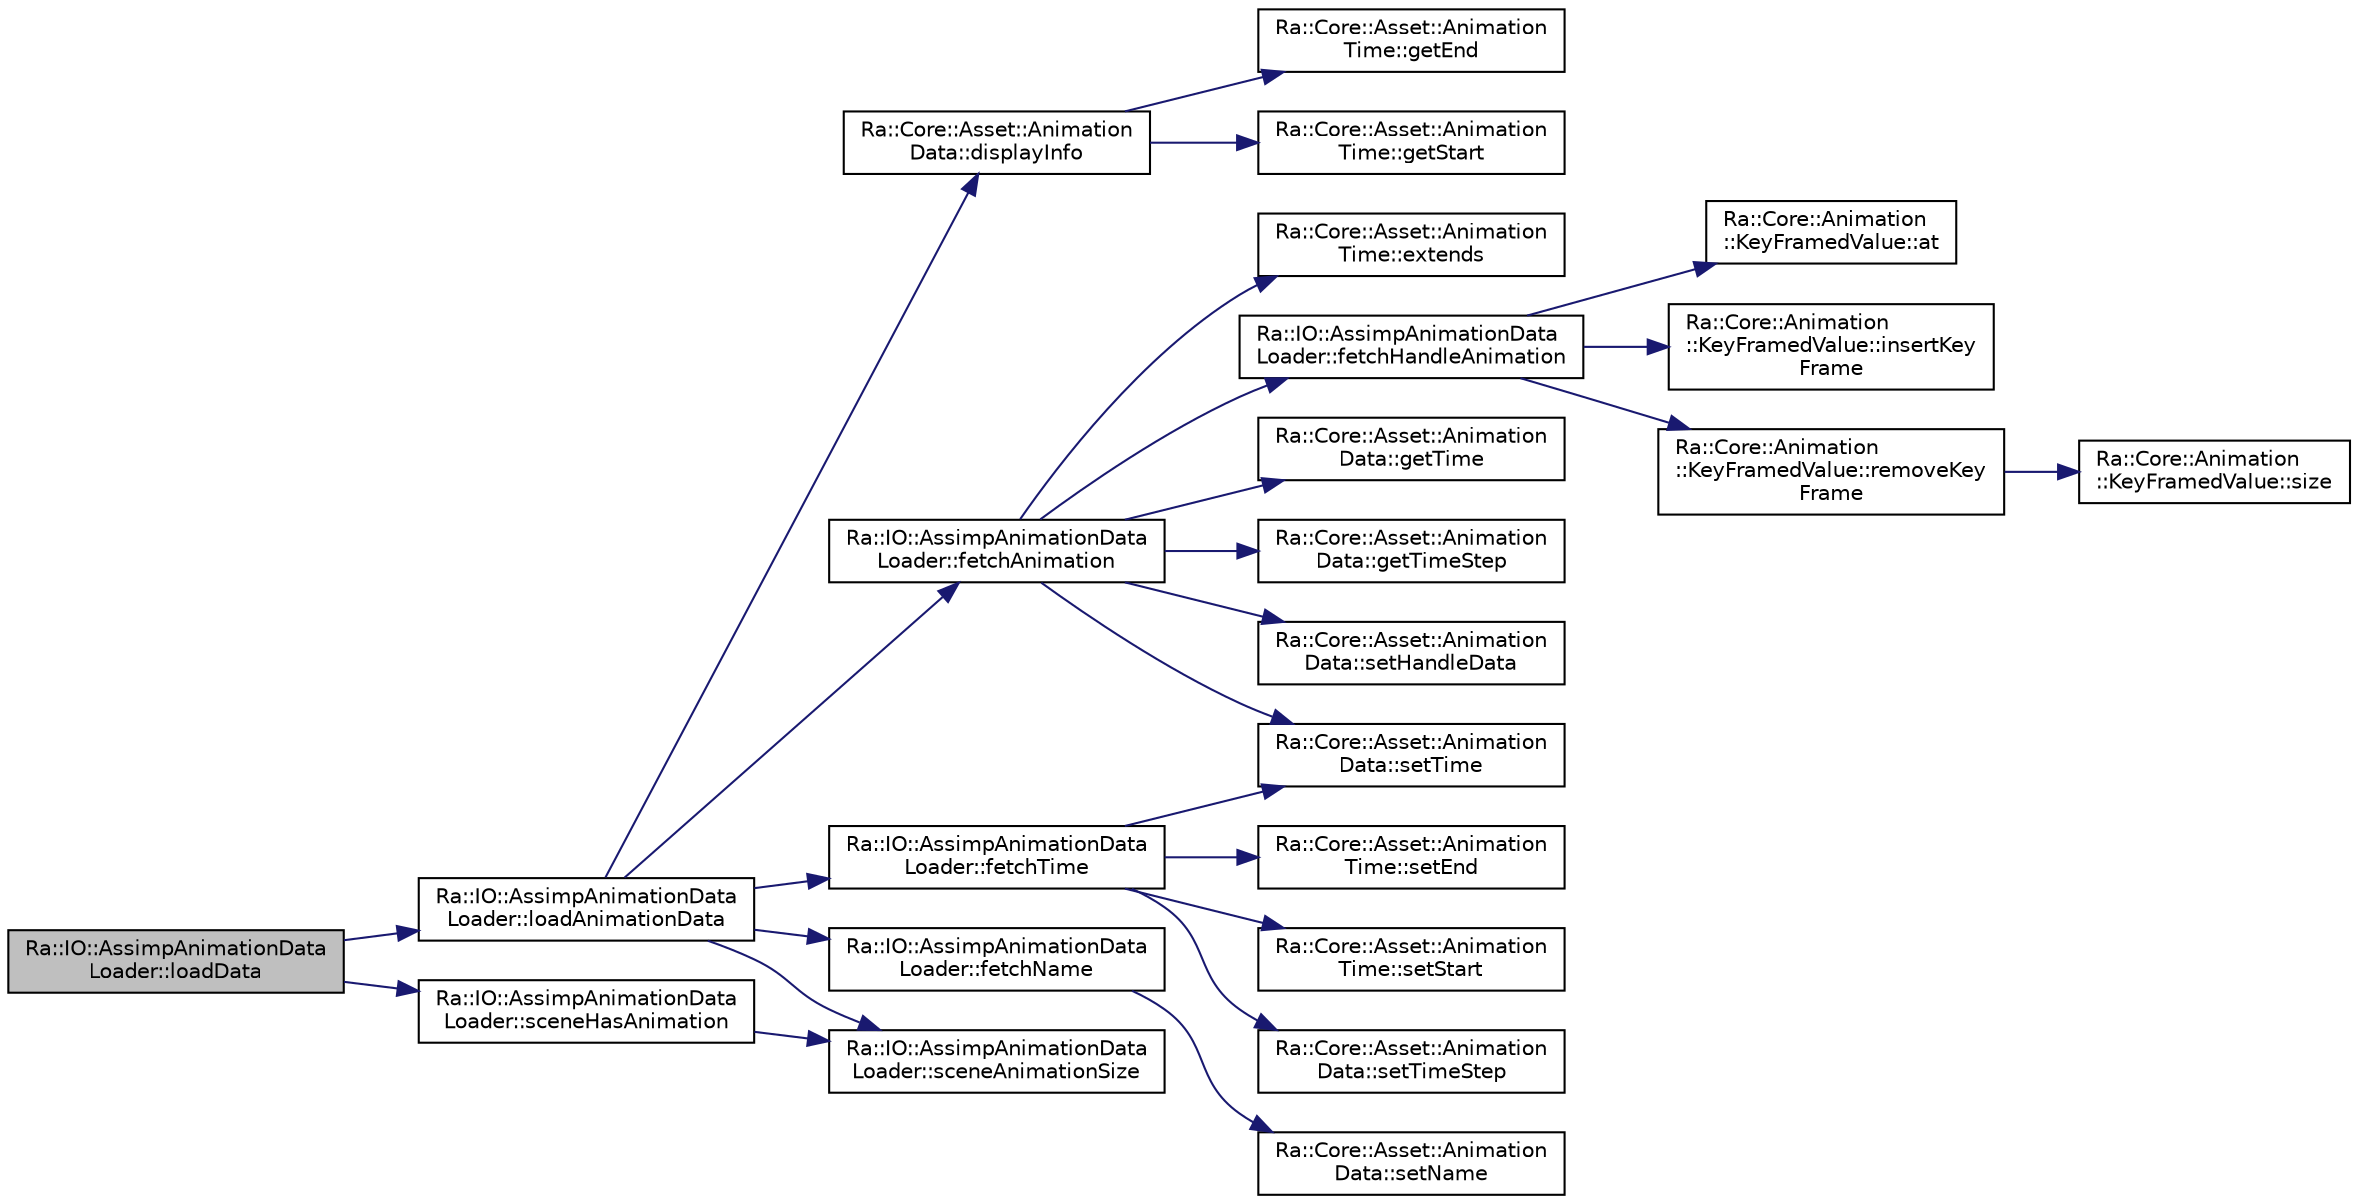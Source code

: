 digraph "Ra::IO::AssimpAnimationDataLoader::loadData"
{
 // INTERACTIVE_SVG=YES
 // LATEX_PDF_SIZE
  edge [fontname="Helvetica",fontsize="10",labelfontname="Helvetica",labelfontsize="10"];
  node [fontname="Helvetica",fontsize="10",shape=record];
  rankdir="LR";
  Node1 [label="Ra::IO::AssimpAnimationData\lLoader::loadData",height=0.2,width=0.4,color="black", fillcolor="grey75", style="filled", fontcolor="black",tooltip="LOADING."];
  Node1 -> Node2 [color="midnightblue",fontsize="10",style="solid",fontname="Helvetica"];
  Node2 [label="Ra::IO::AssimpAnimationData\lLoader::loadAnimationData",height=0.2,width=0.4,color="black", fillcolor="white", style="filled",URL="$classRa_1_1IO_1_1AssimpAnimationDataLoader.html#a7391d66c24df46582b6cf1e1eca375a7",tooltip="KEY FRAME."];
  Node2 -> Node3 [color="midnightblue",fontsize="10",style="solid",fontname="Helvetica"];
  Node3 [label="Ra::Core::Asset::Animation\lData::displayInfo",height=0.2,width=0.4,color="black", fillcolor="white", style="filled",URL="$classRa_1_1Core_1_1Asset_1_1AnimationData.html#a2fd298ecce8aa6a3bc951b4ef2b14c36",tooltip=" "];
  Node3 -> Node4 [color="midnightblue",fontsize="10",style="solid",fontname="Helvetica"];
  Node4 [label="Ra::Core::Asset::Animation\lTime::getEnd",height=0.2,width=0.4,color="black", fillcolor="white", style="filled",URL="$classRa_1_1Core_1_1Asset_1_1AnimationTime.html#a898a89c655528ebc3892a4739d3a3689",tooltip=" "];
  Node3 -> Node5 [color="midnightblue",fontsize="10",style="solid",fontname="Helvetica"];
  Node5 [label="Ra::Core::Asset::Animation\lTime::getStart",height=0.2,width=0.4,color="black", fillcolor="white", style="filled",URL="$classRa_1_1Core_1_1Asset_1_1AnimationTime.html#a05706a4836ec061b36cb49d7ab04f9cc",tooltip=" "];
  Node2 -> Node6 [color="midnightblue",fontsize="10",style="solid",fontname="Helvetica"];
  Node6 [label="Ra::IO::AssimpAnimationData\lLoader::fetchAnimation",height=0.2,width=0.4,color="black", fillcolor="white", style="filled",URL="$classRa_1_1IO_1_1AssimpAnimationDataLoader.html#ac1fbf58707a86fb1de042632a3d8f9b0",tooltip=" "];
  Node6 -> Node7 [color="midnightblue",fontsize="10",style="solid",fontname="Helvetica"];
  Node7 [label="Ra::Core::Asset::Animation\lTime::extends",height=0.2,width=0.4,color="black", fillcolor="white", style="filled",URL="$classRa_1_1Core_1_1Asset_1_1AnimationTime.html#a415893c202f05c72db0ca782b0da7b9d",tooltip=" "];
  Node6 -> Node8 [color="midnightblue",fontsize="10",style="solid",fontname="Helvetica"];
  Node8 [label="Ra::IO::AssimpAnimationData\lLoader::fetchHandleAnimation",height=0.2,width=0.4,color="black", fillcolor="white", style="filled",URL="$classRa_1_1IO_1_1AssimpAnimationDataLoader.html#a652fe809115e90cbf6c254454f14ce49",tooltip=" "];
  Node8 -> Node9 [color="midnightblue",fontsize="10",style="solid",fontname="Helvetica"];
  Node9 [label="Ra::Core::Animation\l::KeyFramedValue::at",height=0.2,width=0.4,color="black", fillcolor="white", style="filled",URL="$classRa_1_1Core_1_1Animation_1_1KeyFramedValue.html#a9f68af7750684a100f2fd3ca9d6bd131",tooltip=" "];
  Node8 -> Node10 [color="midnightblue",fontsize="10",style="solid",fontname="Helvetica"];
  Node10 [label="Ra::Core::Animation\l::KeyFramedValue::insertKey\lFrame",height=0.2,width=0.4,color="black", fillcolor="white", style="filled",URL="$classRa_1_1Core_1_1Animation_1_1KeyFramedValue.html#a7607a8855a37987dc11a5aa826c8a236",tooltip=" "];
  Node8 -> Node11 [color="midnightblue",fontsize="10",style="solid",fontname="Helvetica"];
  Node11 [label="Ra::Core::Animation\l::KeyFramedValue::removeKey\lFrame",height=0.2,width=0.4,color="black", fillcolor="white", style="filled",URL="$classRa_1_1Core_1_1Animation_1_1KeyFramedValue.html#aa70c88426aca120abdb7fd61ee95688e",tooltip=" "];
  Node11 -> Node12 [color="midnightblue",fontsize="10",style="solid",fontname="Helvetica"];
  Node12 [label="Ra::Core::Animation\l::KeyFramedValue::size",height=0.2,width=0.4,color="black", fillcolor="white", style="filled",URL="$classRa_1_1Core_1_1Animation_1_1KeyFramedValue.html#a6798916c08b04274db027330815c9aa2",tooltip=" "];
  Node6 -> Node13 [color="midnightblue",fontsize="10",style="solid",fontname="Helvetica"];
  Node13 [label="Ra::Core::Asset::Animation\lData::getTime",height=0.2,width=0.4,color="black", fillcolor="white", style="filled",URL="$classRa_1_1Core_1_1Asset_1_1AnimationData.html#ad5e1d378aa4ff5039b8e738651e7b79a",tooltip=" "];
  Node6 -> Node14 [color="midnightblue",fontsize="10",style="solid",fontname="Helvetica"];
  Node14 [label="Ra::Core::Asset::Animation\lData::getTimeStep",height=0.2,width=0.4,color="black", fillcolor="white", style="filled",URL="$classRa_1_1Core_1_1Asset_1_1AnimationData.html#a858346531804acd4cd5e88cc15f8b63c",tooltip=" "];
  Node6 -> Node15 [color="midnightblue",fontsize="10",style="solid",fontname="Helvetica"];
  Node15 [label="Ra::Core::Asset::Animation\lData::setHandleData",height=0.2,width=0.4,color="black", fillcolor="white", style="filled",URL="$classRa_1_1Core_1_1Asset_1_1AnimationData.html#a135a614f6ec89a8bf63d6496d074833a",tooltip=" "];
  Node6 -> Node16 [color="midnightblue",fontsize="10",style="solid",fontname="Helvetica"];
  Node16 [label="Ra::Core::Asset::Animation\lData::setTime",height=0.2,width=0.4,color="black", fillcolor="white", style="filled",URL="$classRa_1_1Core_1_1Asset_1_1AnimationData.html#af71f668049bf4cdd1d54d8a496f931f8",tooltip=" "];
  Node2 -> Node17 [color="midnightblue",fontsize="10",style="solid",fontname="Helvetica"];
  Node17 [label="Ra::IO::AssimpAnimationData\lLoader::fetchName",height=0.2,width=0.4,color="black", fillcolor="white", style="filled",URL="$classRa_1_1IO_1_1AssimpAnimationDataLoader.html#ae74ab8122612fa2f4264a0d7bb67d5a8",tooltip="NAME."];
  Node17 -> Node18 [color="midnightblue",fontsize="10",style="solid",fontname="Helvetica"];
  Node18 [label="Ra::Core::Asset::Animation\lData::setName",height=0.2,width=0.4,color="black", fillcolor="white", style="filled",URL="$classRa_1_1Core_1_1Asset_1_1AnimationData.html#ad73e13ac16296d39c830255b0a5888a3",tooltip=" "];
  Node2 -> Node19 [color="midnightblue",fontsize="10",style="solid",fontname="Helvetica"];
  Node19 [label="Ra::IO::AssimpAnimationData\lLoader::fetchTime",height=0.2,width=0.4,color="black", fillcolor="white", style="filled",URL="$classRa_1_1IO_1_1AssimpAnimationDataLoader.html#a613aa15b88bec1218b7078b6de2353dd",tooltip="TIME."];
  Node19 -> Node20 [color="midnightblue",fontsize="10",style="solid",fontname="Helvetica"];
  Node20 [label="Ra::Core::Asset::Animation\lTime::setEnd",height=0.2,width=0.4,color="black", fillcolor="white", style="filled",URL="$classRa_1_1Core_1_1Asset_1_1AnimationTime.html#a885a9b6ea9485d5fcbf9c47009bf8d79",tooltip=" "];
  Node19 -> Node21 [color="midnightblue",fontsize="10",style="solid",fontname="Helvetica"];
  Node21 [label="Ra::Core::Asset::Animation\lTime::setStart",height=0.2,width=0.4,color="black", fillcolor="white", style="filled",URL="$classRa_1_1Core_1_1Asset_1_1AnimationTime.html#a14af25876f8e122d4d1c8eb8dccd636a",tooltip=" "];
  Node19 -> Node16 [color="midnightblue",fontsize="10",style="solid",fontname="Helvetica"];
  Node19 -> Node22 [color="midnightblue",fontsize="10",style="solid",fontname="Helvetica"];
  Node22 [label="Ra::Core::Asset::Animation\lData::setTimeStep",height=0.2,width=0.4,color="black", fillcolor="white", style="filled",URL="$classRa_1_1Core_1_1Asset_1_1AnimationData.html#ae3b9cee02a035e89ce06f938e9f756d9",tooltip=" "];
  Node2 -> Node23 [color="midnightblue",fontsize="10",style="solid",fontname="Helvetica"];
  Node23 [label="Ra::IO::AssimpAnimationData\lLoader::sceneAnimationSize",height=0.2,width=0.4,color="black", fillcolor="white", style="filled",URL="$classRa_1_1IO_1_1AssimpAnimationDataLoader.html#a9179b9b54341520c9925633795318f77",tooltip=" "];
  Node1 -> Node24 [color="midnightblue",fontsize="10",style="solid",fontname="Helvetica"];
  Node24 [label="Ra::IO::AssimpAnimationData\lLoader::sceneHasAnimation",height=0.2,width=0.4,color="black", fillcolor="white", style="filled",URL="$classRa_1_1IO_1_1AssimpAnimationDataLoader.html#a7fd20fa230b2d20ca4725fffe9a10fd9",tooltip="QUERY."];
  Node24 -> Node23 [color="midnightblue",fontsize="10",style="solid",fontname="Helvetica"];
}
